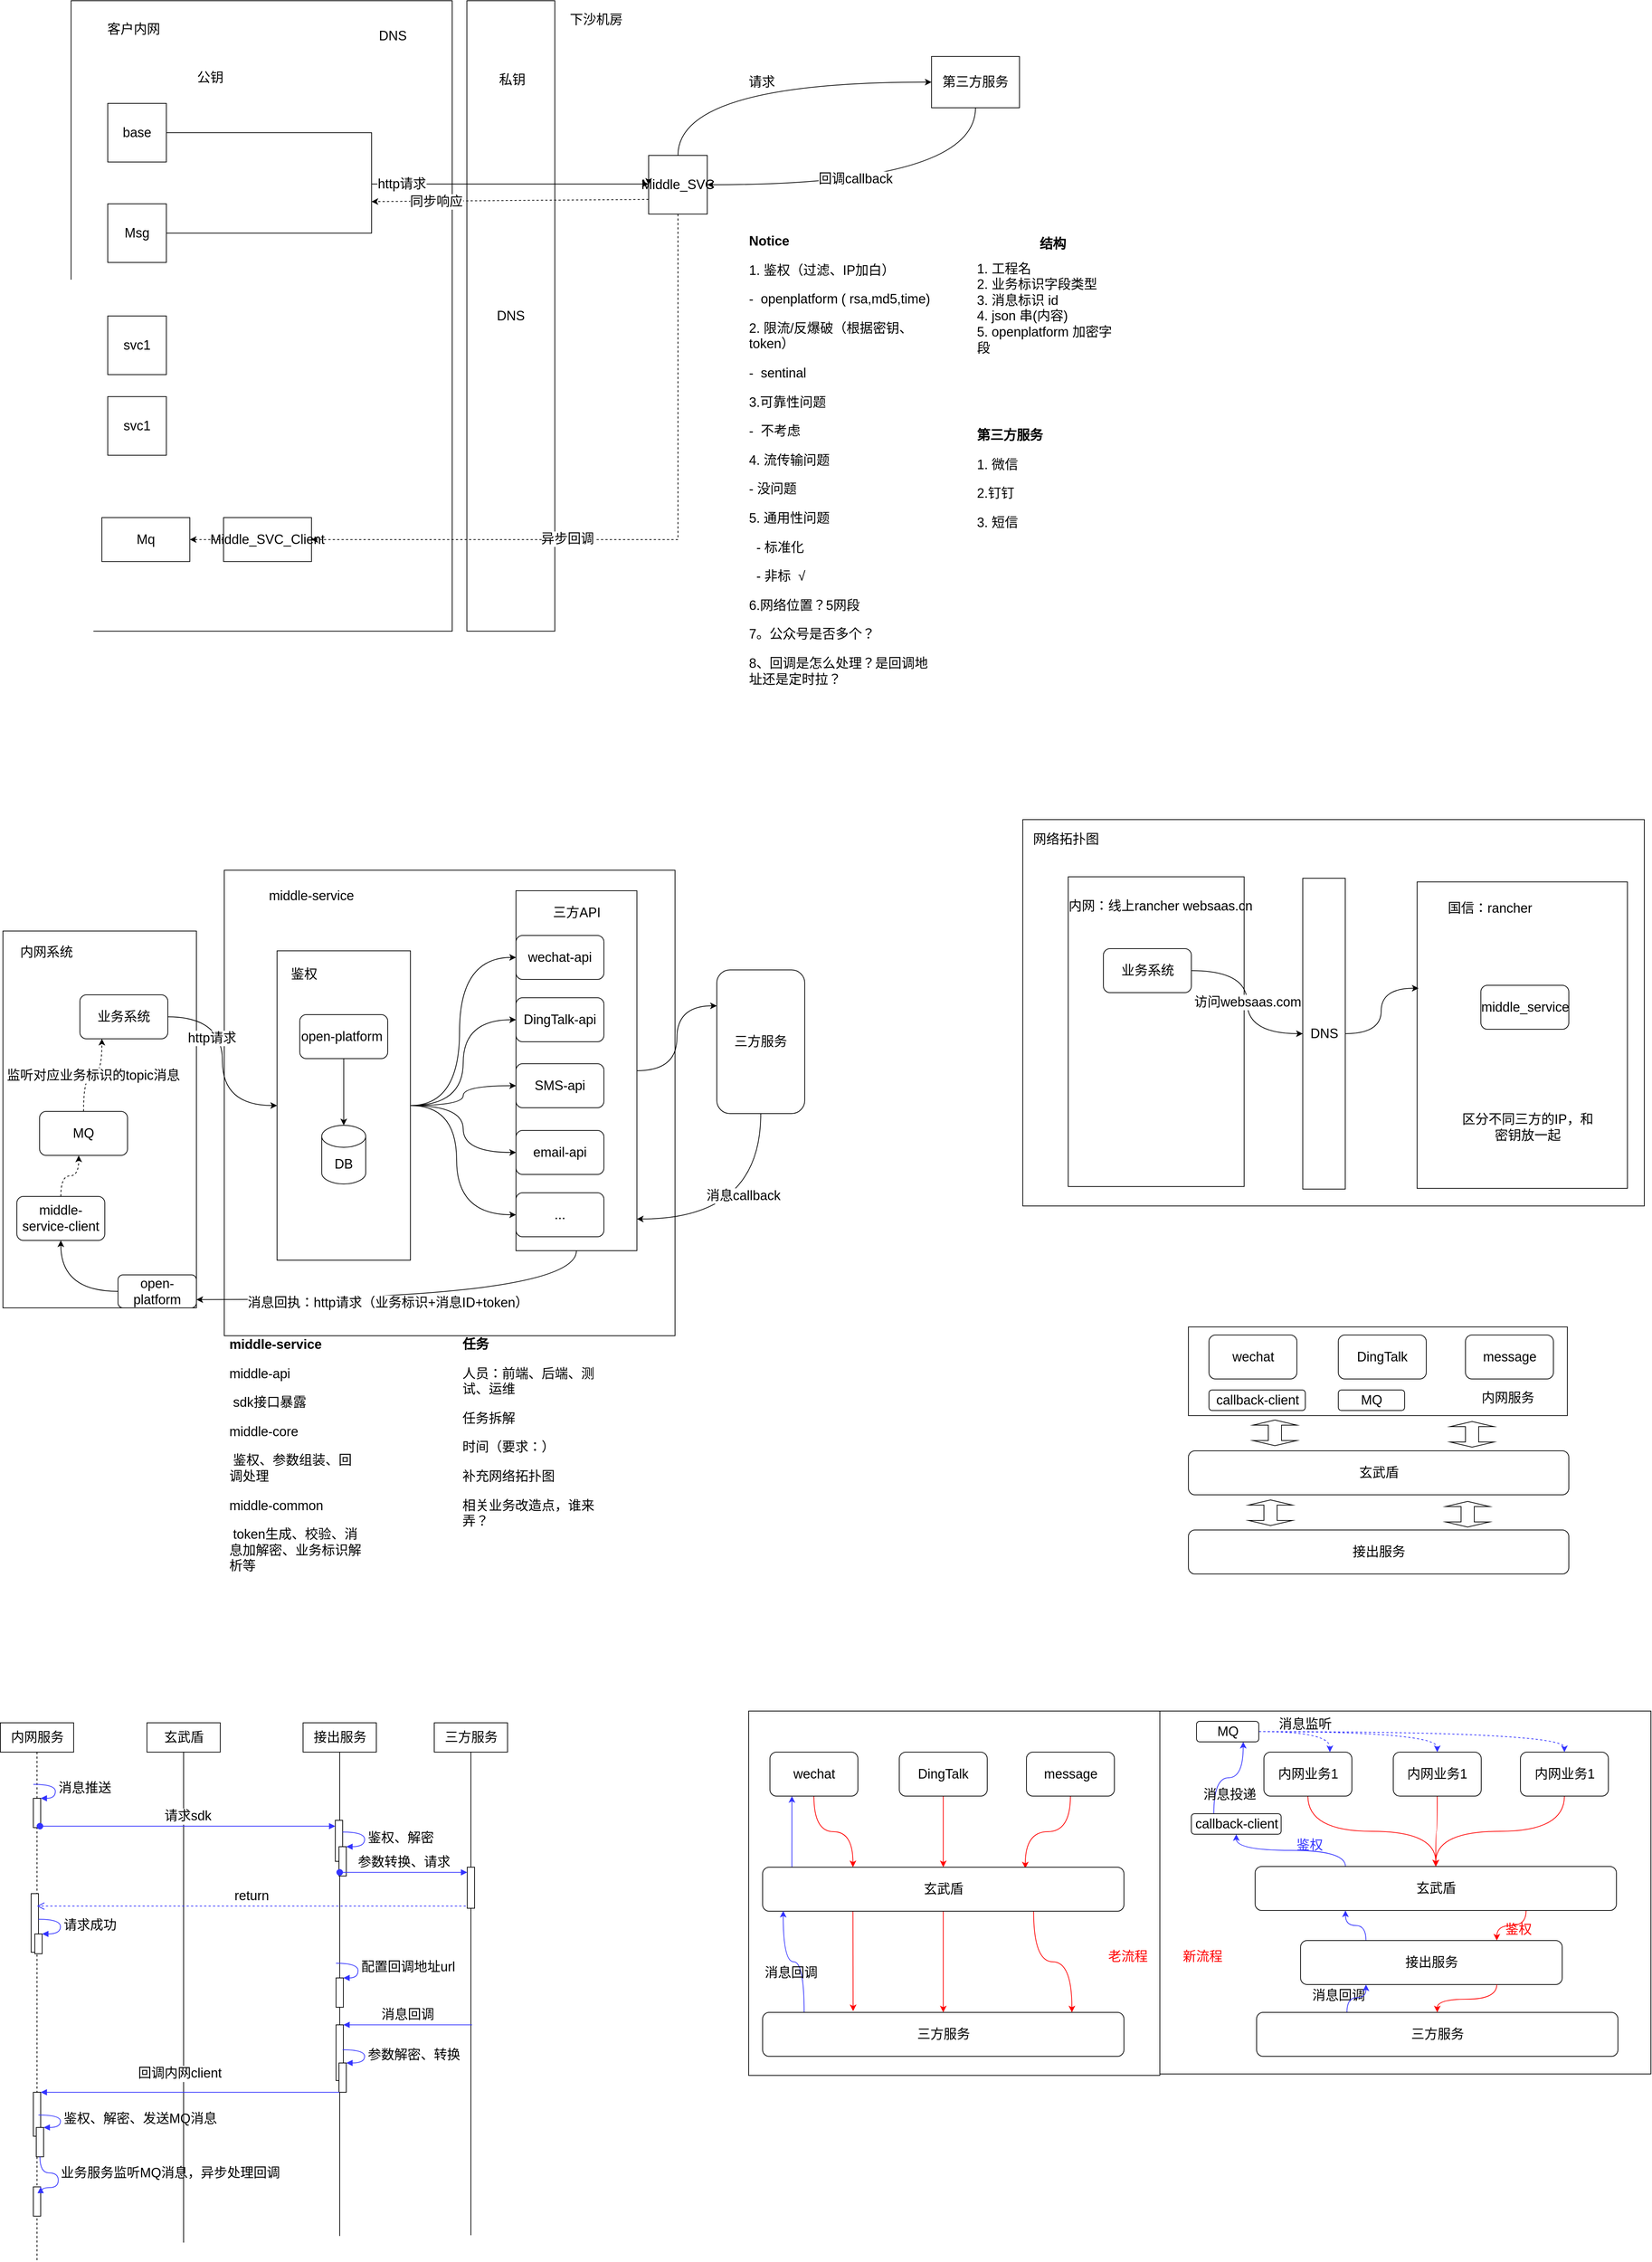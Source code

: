 <mxfile version="20.5.1" type="github">
  <diagram id="_SCIKSvTVZAReXezCKt8" name="第 1 页">
    <mxGraphModel dx="2131" dy="529" grid="0" gridSize="10" guides="1" tooltips="1" connect="1" arrows="1" fold="1" page="1" pageScale="1" pageWidth="827" pageHeight="1169" math="0" shadow="0">
      <root>
        <mxCell id="0" />
        <mxCell id="1" parent="0" />
        <mxCell id="DfEMGvhhs-EqwFU7pR-M-37" value="" style="rounded=0;whiteSpace=wrap;html=1;fontSize=18;" parent="1" vertex="1">
          <mxGeometry x="826.5" y="2443" width="670" height="495" as="geometry" />
        </mxCell>
        <mxCell id="DfEMGvhhs-EqwFU7pR-M-36" value="" style="rounded=0;whiteSpace=wrap;html=1;fontSize=18;" parent="1" vertex="1">
          <mxGeometry x="265.5" y="2443" width="561" height="497" as="geometry" />
        </mxCell>
        <mxCell id="3Cpc0HWWFPvoYlna3Dm2-43" value="" style="rounded=0;whiteSpace=wrap;html=1;fontSize=18;" parent="1" vertex="1">
          <mxGeometry x="865.5" y="1919" width="517" height="121" as="geometry" />
        </mxCell>
        <mxCell id="I1Czxmr3QRIqjWYr_f1q-85" value="" style="rounded=0;whiteSpace=wrap;html=1;" parent="1" vertex="1">
          <mxGeometry x="639.5" y="1227" width="848" height="527" as="geometry" />
        </mxCell>
        <mxCell id="I1Czxmr3QRIqjWYr_f1q-75" value="DNS" style="rounded=0;whiteSpace=wrap;html=1;fontSize=18;" parent="1" vertex="1">
          <mxGeometry x="1021.5" y="1307" width="58" height="424" as="geometry" />
        </mxCell>
        <mxCell id="I1Czxmr3QRIqjWYr_f1q-80" value="" style="rounded=0;whiteSpace=wrap;html=1;" parent="1" vertex="1">
          <mxGeometry x="1177.5" y="1312" width="287" height="418" as="geometry" />
        </mxCell>
        <mxCell id="I1Czxmr3QRIqjWYr_f1q-78" value="" style="rounded=0;whiteSpace=wrap;html=1;fontSize=18;" parent="1" vertex="1">
          <mxGeometry x="701.5" y="1305" width="240" height="422.5" as="geometry" />
        </mxCell>
        <mxCell id="I1Czxmr3QRIqjWYr_f1q-1" value="" style="rounded=0;whiteSpace=wrap;html=1;fontSize=18;" parent="1" vertex="1">
          <mxGeometry x="-450" y="1296" width="615" height="635" as="geometry" />
        </mxCell>
        <mxCell id="I1Czxmr3QRIqjWYr_f1q-2" value="" style="rounded=0;whiteSpace=wrap;html=1;fontSize=18;" parent="1" vertex="1">
          <mxGeometry x="-752" y="1379" width="264" height="514" as="geometry" />
        </mxCell>
        <mxCell id="I1Czxmr3QRIqjWYr_f1q-3" style="edgeStyle=orthogonalEdgeStyle;curved=1;rounded=0;orthogonalLoop=1;jettySize=auto;html=1;entryX=0;entryY=0.25;entryDx=0;entryDy=0;fontSize=18;" parent="1" source="I1Czxmr3QRIqjWYr_f1q-4" target="I1Czxmr3QRIqjWYr_f1q-59" edge="1">
          <mxGeometry relative="1" as="geometry" />
        </mxCell>
        <mxCell id="I1Czxmr3QRIqjWYr_f1q-88" style="edgeStyle=orthogonalEdgeStyle;curved=1;rounded=0;orthogonalLoop=1;jettySize=auto;html=1;entryX=1;entryY=0.75;entryDx=0;entryDy=0;exitX=0.5;exitY=1;exitDx=0;exitDy=0;fontSize=18;" parent="1" source="I1Czxmr3QRIqjWYr_f1q-4" target="I1Czxmr3QRIqjWYr_f1q-87" edge="1">
          <mxGeometry relative="1" as="geometry" />
        </mxCell>
        <mxCell id="I1Czxmr3QRIqjWYr_f1q-89" value="消息回执：http请求（业务标识+消息ID+token）" style="edgeLabel;html=1;align=center;verticalAlign=middle;resizable=0;points=[];fontSize=18;" parent="I1Czxmr3QRIqjWYr_f1q-88" vertex="1" connectable="0">
          <mxGeometry x="0.341" y="3" relative="1" as="geometry">
            <mxPoint x="68" y="1" as="offset" />
          </mxGeometry>
        </mxCell>
        <mxCell id="I1Czxmr3QRIqjWYr_f1q-4" value="" style="rounded=0;whiteSpace=wrap;html=1;fontSize=18;" parent="1" vertex="1">
          <mxGeometry x="-52" y="1324" width="165" height="491" as="geometry" />
        </mxCell>
        <mxCell id="I1Czxmr3QRIqjWYr_f1q-5" style="edgeStyle=orthogonalEdgeStyle;curved=1;rounded=0;orthogonalLoop=1;jettySize=auto;html=1;exitX=1;exitY=0.5;exitDx=0;exitDy=0;entryX=0;entryY=0.5;entryDx=0;entryDy=0;fontSize=18;" parent="1" source="I1Czxmr3QRIqjWYr_f1q-11" target="I1Czxmr3QRIqjWYr_f1q-43" edge="1">
          <mxGeometry relative="1" as="geometry">
            <Array as="points">
              <mxPoint x="-129" y="1617" />
              <mxPoint x="-129" y="1415" />
            </Array>
          </mxGeometry>
        </mxCell>
        <mxCell id="I1Czxmr3QRIqjWYr_f1q-6" style="edgeStyle=orthogonalEdgeStyle;curved=1;rounded=0;orthogonalLoop=1;jettySize=auto;html=1;entryX=0;entryY=0.5;entryDx=0;entryDy=0;fontSize=18;" parent="1" source="I1Czxmr3QRIqjWYr_f1q-11" target="I1Czxmr3QRIqjWYr_f1q-44" edge="1">
          <mxGeometry relative="1" as="geometry" />
        </mxCell>
        <mxCell id="I1Czxmr3QRIqjWYr_f1q-7" style="edgeStyle=orthogonalEdgeStyle;curved=1;rounded=0;orthogonalLoop=1;jettySize=auto;html=1;entryX=0;entryY=0.5;entryDx=0;entryDy=0;fontSize=18;" parent="1" source="I1Czxmr3QRIqjWYr_f1q-11" target="I1Czxmr3QRIqjWYr_f1q-45" edge="1">
          <mxGeometry relative="1" as="geometry" />
        </mxCell>
        <mxCell id="I1Czxmr3QRIqjWYr_f1q-8" style="edgeStyle=orthogonalEdgeStyle;curved=1;rounded=0;orthogonalLoop=1;jettySize=auto;html=1;entryX=0;entryY=0.5;entryDx=0;entryDy=0;fontSize=18;" parent="1" source="I1Czxmr3QRIqjWYr_f1q-11" target="I1Czxmr3QRIqjWYr_f1q-53" edge="1">
          <mxGeometry relative="1" as="geometry" />
        </mxCell>
        <mxCell id="I1Czxmr3QRIqjWYr_f1q-9" style="edgeStyle=orthogonalEdgeStyle;curved=1;rounded=0;orthogonalLoop=1;jettySize=auto;html=1;entryX=0;entryY=0.5;entryDx=0;entryDy=0;fontSize=18;" parent="1" source="I1Czxmr3QRIqjWYr_f1q-11" target="I1Czxmr3QRIqjWYr_f1q-54" edge="1">
          <mxGeometry relative="1" as="geometry">
            <Array as="points">
              <mxPoint x="-133" y="1617" />
              <mxPoint x="-133" y="1766" />
            </Array>
          </mxGeometry>
        </mxCell>
        <mxCell id="I1Czxmr3QRIqjWYr_f1q-11" value="" style="rounded=0;whiteSpace=wrap;html=1;fontSize=18;" parent="1" vertex="1">
          <mxGeometry x="-378" y="1406" width="182" height="422" as="geometry" />
        </mxCell>
        <mxCell id="I1Czxmr3QRIqjWYr_f1q-12" value="DNS" style="rounded=0;whiteSpace=wrap;html=1;fontSize=18;" parent="1" vertex="1">
          <mxGeometry x="-119" y="110" width="120" height="860" as="geometry" />
        </mxCell>
        <mxCell id="I1Czxmr3QRIqjWYr_f1q-13" value="" style="rounded=0;whiteSpace=wrap;html=1;fontSize=18;" parent="1" vertex="1">
          <mxGeometry x="-659" y="110" width="520" height="860" as="geometry" />
        </mxCell>
        <mxCell id="I1Czxmr3QRIqjWYr_f1q-14" style="edgeStyle=orthogonalEdgeStyle;rounded=0;orthogonalLoop=1;jettySize=auto;html=1;exitX=1;exitY=0.5;exitDx=0;exitDy=0;fontSize=18;" parent="1" source="I1Czxmr3QRIqjWYr_f1q-15" target="I1Czxmr3QRIqjWYr_f1q-22" edge="1">
          <mxGeometry relative="1" as="geometry">
            <Array as="points">
              <mxPoint x="-249" y="290" />
              <mxPoint x="-249" y="360" />
            </Array>
          </mxGeometry>
        </mxCell>
        <mxCell id="I1Czxmr3QRIqjWYr_f1q-15" value="base" style="whiteSpace=wrap;html=1;aspect=fixed;fontSize=18;" parent="1" vertex="1">
          <mxGeometry x="-609" y="250" width="80" height="80" as="geometry" />
        </mxCell>
        <mxCell id="I1Czxmr3QRIqjWYr_f1q-16" style="edgeStyle=orthogonalEdgeStyle;rounded=0;orthogonalLoop=1;jettySize=auto;html=1;entryX=1;entryY=0.5;entryDx=0;entryDy=0;dashed=1;exitX=0.5;exitY=1;exitDx=0;exitDy=0;fontSize=18;" parent="1" source="I1Czxmr3QRIqjWYr_f1q-22" target="I1Czxmr3QRIqjWYr_f1q-41" edge="1">
          <mxGeometry relative="1" as="geometry">
            <Array as="points">
              <mxPoint x="169" y="845" />
            </Array>
          </mxGeometry>
        </mxCell>
        <mxCell id="I1Czxmr3QRIqjWYr_f1q-17" value="异步回调" style="edgeLabel;html=1;align=center;verticalAlign=middle;resizable=0;points=[];fontSize=18;" parent="I1Czxmr3QRIqjWYr_f1q-16" vertex="1" connectable="0">
          <mxGeometry x="0.262" y="-1" relative="1" as="geometry">
            <mxPoint as="offset" />
          </mxGeometry>
        </mxCell>
        <mxCell id="I1Czxmr3QRIqjWYr_f1q-18" style="edgeStyle=orthogonalEdgeStyle;rounded=0;orthogonalLoop=1;jettySize=auto;html=1;entryX=0;entryY=0.5;entryDx=0;entryDy=0;curved=1;exitX=0.5;exitY=0;exitDx=0;exitDy=0;fontSize=18;" parent="1" source="I1Czxmr3QRIqjWYr_f1q-22" target="I1Czxmr3QRIqjWYr_f1q-39" edge="1">
          <mxGeometry relative="1" as="geometry">
            <mxPoint x="308" y="444" as="sourcePoint" />
          </mxGeometry>
        </mxCell>
        <mxCell id="I1Czxmr3QRIqjWYr_f1q-19" value="请求" style="edgeLabel;html=1;align=center;verticalAlign=middle;resizable=0;points=[];fontSize=18;" parent="I1Czxmr3QRIqjWYr_f1q-18" vertex="1" connectable="0">
          <mxGeometry x="-0.041" relative="1" as="geometry">
            <mxPoint as="offset" />
          </mxGeometry>
        </mxCell>
        <mxCell id="I1Czxmr3QRIqjWYr_f1q-20" style="rounded=0;orthogonalLoop=1;jettySize=auto;html=1;exitX=0;exitY=0.75;exitDx=0;exitDy=0;dashed=1;fontSize=18;" parent="1" source="I1Czxmr3QRIqjWYr_f1q-22" edge="1">
          <mxGeometry relative="1" as="geometry">
            <mxPoint x="-249" y="384" as="targetPoint" />
          </mxGeometry>
        </mxCell>
        <mxCell id="I1Czxmr3QRIqjWYr_f1q-21" value="同步响应" style="edgeLabel;html=1;align=center;verticalAlign=middle;resizable=0;points=[];fontSize=18;" parent="I1Czxmr3QRIqjWYr_f1q-20" vertex="1" connectable="0">
          <mxGeometry x="0.1" y="3" relative="1" as="geometry">
            <mxPoint x="-82" y="-2" as="offset" />
          </mxGeometry>
        </mxCell>
        <mxCell id="I1Czxmr3QRIqjWYr_f1q-22" value="Middle_SVC" style="whiteSpace=wrap;html=1;aspect=fixed;fontSize=18;" parent="1" vertex="1">
          <mxGeometry x="129" y="321" width="80" height="80" as="geometry" />
        </mxCell>
        <mxCell id="I1Czxmr3QRIqjWYr_f1q-25" style="edgeStyle=orthogonalEdgeStyle;rounded=0;orthogonalLoop=1;jettySize=auto;html=1;exitX=1;exitY=0.5;exitDx=0;exitDy=0;entryX=0;entryY=0.5;entryDx=0;entryDy=0;fontSize=18;" parent="1" source="I1Czxmr3QRIqjWYr_f1q-26" target="I1Czxmr3QRIqjWYr_f1q-22" edge="1">
          <mxGeometry relative="1" as="geometry">
            <Array as="points">
              <mxPoint x="-249" y="427" />
              <mxPoint x="-249" y="360" />
            </Array>
          </mxGeometry>
        </mxCell>
        <mxCell id="I1Czxmr3QRIqjWYr_f1q-68" value="http请求" style="edgeLabel;html=1;align=center;verticalAlign=middle;resizable=0;points=[];fontSize=18;" parent="I1Czxmr3QRIqjWYr_f1q-25" vertex="1" connectable="0">
          <mxGeometry x="0.068" relative="1" as="geometry">
            <mxPoint as="offset" />
          </mxGeometry>
        </mxCell>
        <mxCell id="I1Czxmr3QRIqjWYr_f1q-26" value="Msg" style="whiteSpace=wrap;html=1;aspect=fixed;fontSize=18;" parent="1" vertex="1">
          <mxGeometry x="-609" y="387" width="80" height="80" as="geometry" />
        </mxCell>
        <mxCell id="I1Czxmr3QRIqjWYr_f1q-27" value="svc1" style="whiteSpace=wrap;html=1;aspect=fixed;fontSize=18;" parent="1" vertex="1">
          <mxGeometry x="-609" y="540" width="80" height="80" as="geometry" />
        </mxCell>
        <mxCell id="I1Czxmr3QRIqjWYr_f1q-30" value="svc1" style="whiteSpace=wrap;html=1;aspect=fixed;fontSize=18;" parent="1" vertex="1">
          <mxGeometry x="-609" y="650" width="80" height="80" as="geometry" />
        </mxCell>
        <mxCell id="I1Czxmr3QRIqjWYr_f1q-31" value="DNS" style="text;strokeColor=none;fillColor=none;spacingLeft=4;spacingRight=4;overflow=hidden;rotatable=0;points=[[0,0.5],[1,0.5]];portConstraint=eastwest;fontSize=18;" parent="1" vertex="1">
          <mxGeometry x="-245" y="140" width="70" height="30" as="geometry" />
        </mxCell>
        <mxCell id="I1Czxmr3QRIqjWYr_f1q-32" value="私钥" style="text;html=1;strokeColor=none;fillColor=none;align=center;verticalAlign=middle;whiteSpace=wrap;rounded=0;fontSize=18;" parent="1" vertex="1">
          <mxGeometry x="-87" y="203" width="60" height="30" as="geometry" />
        </mxCell>
        <mxCell id="I1Czxmr3QRIqjWYr_f1q-33" value="公钥" style="text;html=1;strokeColor=none;fillColor=none;align=center;verticalAlign=middle;whiteSpace=wrap;rounded=0;fontSize=18;" parent="1" vertex="1">
          <mxGeometry x="-499" y="200" width="60" height="30" as="geometry" />
        </mxCell>
        <mxCell id="I1Czxmr3QRIqjWYr_f1q-34" value="&lt;h1 style=&quot;font-size: 18px;&quot;&gt;第三方服务&lt;/h1&gt;&lt;p style=&quot;font-size: 18px;&quot;&gt;1. 微信&lt;/p&gt;&lt;p style=&quot;font-size: 18px;&quot;&gt;2.钉钉&lt;/p&gt;&lt;p style=&quot;font-size: 18px;&quot;&gt;3. 短信&lt;/p&gt;&lt;p style=&quot;font-size: 18px;&quot;&gt;&lt;br style=&quot;font-size: 18px;&quot;&gt;&lt;/p&gt;" style="text;html=1;strokeColor=none;fillColor=none;spacing=5;spacingTop=-20;whiteSpace=wrap;overflow=hidden;rounded=0;fontSize=18;" parent="1" vertex="1">
          <mxGeometry x="572" y="691" width="190" height="181" as="geometry" />
        </mxCell>
        <mxCell id="I1Czxmr3QRIqjWYr_f1q-35" value="&lt;h1 style=&quot;font-size: 18px;&quot;&gt;Notice&lt;/h1&gt;&lt;p style=&quot;font-size: 18px;&quot;&gt;1. 鉴权（过滤、IP加白）&lt;/p&gt;&lt;p style=&quot;font-size: 18px;&quot;&gt;-&amp;nbsp; openplatform ( rsa,md5,time)&lt;/p&gt;&lt;p style=&quot;font-size: 18px;&quot;&gt;2. 限流/反爆破（根据密钥、token）&lt;/p&gt;&lt;p style=&quot;font-size: 18px;&quot;&gt;-&amp;nbsp; sentinal&lt;/p&gt;&lt;p style=&quot;font-size: 18px;&quot;&gt;3.可靠性问题&lt;/p&gt;&lt;p style=&quot;font-size: 18px;&quot;&gt;-&amp;nbsp; 不考虑&lt;/p&gt;&lt;p style=&quot;font-size: 18px;&quot;&gt;4. 流传输问题&lt;/p&gt;&lt;p style=&quot;font-size: 18px;&quot;&gt;- 没问题&lt;/p&gt;&lt;p style=&quot;font-size: 18px;&quot;&gt;5. 通用性问题&lt;/p&gt;&lt;p style=&quot;font-size: 18px;&quot;&gt;&amp;nbsp; - 标准化&lt;/p&gt;&lt;p style=&quot;font-size: 18px;&quot;&gt;&amp;nbsp; - 非标&amp;nbsp; √&lt;/p&gt;&lt;p style=&quot;font-size: 18px;&quot;&gt;6.网络位置？5网段&lt;/p&gt;&lt;p style=&quot;font-size: 18px;&quot;&gt;7。公众号是否多个？&lt;/p&gt;&lt;p style=&quot;font-size: 18px;&quot;&gt;8、回调是怎么处理？是回调地址还是定时拉？&lt;/p&gt;&lt;p style=&quot;font-size: 18px;&quot;&gt;&lt;br style=&quot;font-size: 18px;&quot;&gt;&lt;/p&gt;&lt;p style=&quot;font-size: 18px;&quot;&gt;&lt;br style=&quot;font-size: 18px;&quot;&gt;&lt;/p&gt;" style="text;html=1;strokeColor=none;fillColor=none;spacing=5;spacingTop=-20;whiteSpace=wrap;overflow=hidden;rounded=0;fontSize=18;" parent="1" vertex="1">
          <mxGeometry x="261" y="426" width="257" height="657" as="geometry" />
        </mxCell>
        <mxCell id="I1Czxmr3QRIqjWYr_f1q-36" value="Mq" style="rounded=0;whiteSpace=wrap;html=1;fontSize=18;" parent="1" vertex="1">
          <mxGeometry x="-617" y="815" width="120" height="60" as="geometry" />
        </mxCell>
        <mxCell id="I1Czxmr3QRIqjWYr_f1q-69" style="edgeStyle=orthogonalEdgeStyle;rounded=0;orthogonalLoop=1;jettySize=auto;html=1;entryX=1;entryY=0.5;entryDx=0;entryDy=0;curved=1;exitX=0.5;exitY=1;exitDx=0;exitDy=0;fontSize=18;" parent="1" source="I1Czxmr3QRIqjWYr_f1q-39" target="I1Czxmr3QRIqjWYr_f1q-22" edge="1">
          <mxGeometry relative="1" as="geometry" />
        </mxCell>
        <mxCell id="I1Czxmr3QRIqjWYr_f1q-70" value="回调callback" style="edgeLabel;html=1;align=center;verticalAlign=middle;resizable=0;points=[];fontSize=18;" parent="I1Czxmr3QRIqjWYr_f1q-69" vertex="1" connectable="0">
          <mxGeometry x="0.145" y="-8" relative="1" as="geometry">
            <mxPoint as="offset" />
          </mxGeometry>
        </mxCell>
        <mxCell id="I1Czxmr3QRIqjWYr_f1q-39" value="第三方服务" style="rounded=0;whiteSpace=wrap;html=1;fontSize=18;" parent="1" vertex="1">
          <mxGeometry x="515" y="186" width="120" height="70" as="geometry" />
        </mxCell>
        <mxCell id="I1Czxmr3QRIqjWYr_f1q-40" style="edgeStyle=orthogonalEdgeStyle;curved=1;rounded=0;orthogonalLoop=1;jettySize=auto;html=1;exitX=0;exitY=0.5;exitDx=0;exitDy=0;entryX=1;entryY=0.5;entryDx=0;entryDy=0;dashed=1;fontSize=18;" parent="1" source="I1Czxmr3QRIqjWYr_f1q-41" target="I1Czxmr3QRIqjWYr_f1q-36" edge="1">
          <mxGeometry relative="1" as="geometry" />
        </mxCell>
        <mxCell id="I1Czxmr3QRIqjWYr_f1q-41" value="Middle_SVC_Client" style="rounded=0;whiteSpace=wrap;html=1;fontSize=18;" parent="1" vertex="1">
          <mxGeometry x="-451" y="815" width="120" height="60" as="geometry" />
        </mxCell>
        <mxCell id="I1Czxmr3QRIqjWYr_f1q-42" value="&lt;h1 style=&quot;text-align: center; font-size: 18px;&quot;&gt;结构&lt;/h1&gt;&lt;h1 style=&quot;font-size: 18px;&quot;&gt;&lt;div style=&quot;font-size: 18px; font-weight: 400;&quot;&gt;1. 工程名&lt;/div&gt;&lt;div style=&quot;font-size: 18px; font-weight: 400;&quot;&gt;&lt;span data-darkreader-inline-bgcolor=&quot;&quot; style=&quot;background-color: initial; --darkreader-inline-bgcolor: initial; font-size: 18px;&quot;&gt;2. 业务标识字段类型&lt;/span&gt;&lt;/div&gt;&lt;div style=&quot;font-size: 18px; font-weight: 400;&quot;&gt;&lt;span data-darkreader-inline-bgcolor=&quot;&quot; style=&quot;background-color: initial; --darkreader-inline-bgcolor: initial; font-size: 18px;&quot;&gt;3. 消息标识 id&amp;nbsp; &amp;nbsp; &amp;nbsp;&amp;nbsp;&lt;/span&gt;&lt;/div&gt;&lt;div style=&quot;font-size: 18px; font-weight: 400;&quot;&gt;&lt;span data-darkreader-inline-bgcolor=&quot;&quot; style=&quot;background-color: initial; --darkreader-inline-bgcolor: initial; font-size: 18px;&quot;&gt;4. json 串(内容)&lt;/span&gt;&lt;/div&gt;&lt;div style=&quot;font-size: 18px; font-weight: 400;&quot;&gt;&lt;span data-darkreader-inline-bgcolor=&quot;&quot; style=&quot;background-color: initial; --darkreader-inline-bgcolor: initial; font-size: 18px;&quot;&gt;5. openplatform 加密字段&amp;nbsp;&lt;/span&gt;&lt;/div&gt;&lt;/h1&gt;" style="text;html=1;strokeColor=none;fillColor=none;spacing=5;spacingTop=-20;whiteSpace=wrap;overflow=hidden;rounded=0;fontSize=18;" parent="1" vertex="1">
          <mxGeometry x="572" y="430" width="215" height="209" as="geometry" />
        </mxCell>
        <mxCell id="I1Czxmr3QRIqjWYr_f1q-43" value="wechat-api" style="rounded=1;whiteSpace=wrap;html=1;fontSize=18;" parent="1" vertex="1">
          <mxGeometry x="-52" y="1385" width="120" height="60" as="geometry" />
        </mxCell>
        <mxCell id="I1Czxmr3QRIqjWYr_f1q-44" value="DingTalk-api" style="rounded=1;whiteSpace=wrap;html=1;fontSize=18;" parent="1" vertex="1">
          <mxGeometry x="-52" y="1470" width="120" height="60" as="geometry" />
        </mxCell>
        <mxCell id="I1Czxmr3QRIqjWYr_f1q-45" value="SMS-api" style="rounded=1;whiteSpace=wrap;html=1;fontSize=18;" parent="1" vertex="1">
          <mxGeometry x="-52" y="1560" width="120" height="60" as="geometry" />
        </mxCell>
        <mxCell id="I1Czxmr3QRIqjWYr_f1q-46" value="&lt;span style=&quot;text-align: left; font-size: 18px;&quot;&gt;open-platform&amp;nbsp;&lt;/span&gt;" style="rounded=1;whiteSpace=wrap;html=1;fontSize=18;" parent="1" vertex="1">
          <mxGeometry x="-347" y="1493" width="120" height="60" as="geometry" />
        </mxCell>
        <mxCell id="I1Czxmr3QRIqjWYr_f1q-47" value="DB" style="shape=cylinder3;whiteSpace=wrap;html=1;boundedLbl=1;backgroundOutline=1;size=15;fontSize=18;" parent="1" vertex="1">
          <mxGeometry x="-317" y="1644" width="60" height="80" as="geometry" />
        </mxCell>
        <mxCell id="I1Czxmr3QRIqjWYr_f1q-48" style="edgeStyle=orthogonalEdgeStyle;curved=1;rounded=0;orthogonalLoop=1;jettySize=auto;html=1;entryX=0.5;entryY=0;entryDx=0;entryDy=0;entryPerimeter=0;exitX=0.5;exitY=1;exitDx=0;exitDy=0;fontSize=18;" parent="1" source="I1Czxmr3QRIqjWYr_f1q-46" target="I1Czxmr3QRIqjWYr_f1q-47" edge="1">
          <mxGeometry relative="1" as="geometry">
            <mxPoint x="-301" y="1605" as="sourcePoint" />
          </mxGeometry>
        </mxCell>
        <mxCell id="I1Czxmr3QRIqjWYr_f1q-49" value="鉴权" style="text;html=1;strokeColor=none;fillColor=none;align=center;verticalAlign=middle;whiteSpace=wrap;rounded=0;fontSize=18;" parent="1" vertex="1">
          <mxGeometry x="-371" y="1423" width="60" height="30" as="geometry" />
        </mxCell>
        <mxCell id="I1Czxmr3QRIqjWYr_f1q-50" style="edgeStyle=orthogonalEdgeStyle;curved=1;rounded=0;orthogonalLoop=1;jettySize=auto;html=1;fontSize=18;" parent="1" source="I1Czxmr3QRIqjWYr_f1q-52" target="I1Czxmr3QRIqjWYr_f1q-11" edge="1">
          <mxGeometry relative="1" as="geometry" />
        </mxCell>
        <mxCell id="I1Czxmr3QRIqjWYr_f1q-51" value="http请求" style="edgeLabel;html=1;align=center;verticalAlign=middle;resizable=0;points=[];fontSize=18;" parent="I1Czxmr3QRIqjWYr_f1q-50" vertex="1" connectable="0">
          <mxGeometry x="-0.236" y="-15" relative="1" as="geometry">
            <mxPoint as="offset" />
          </mxGeometry>
        </mxCell>
        <mxCell id="I1Czxmr3QRIqjWYr_f1q-52" value="业务系统" style="rounded=1;whiteSpace=wrap;html=1;fontSize=18;" parent="1" vertex="1">
          <mxGeometry x="-647" y="1466" width="120" height="60" as="geometry" />
        </mxCell>
        <mxCell id="I1Czxmr3QRIqjWYr_f1q-53" value="email-api" style="rounded=1;whiteSpace=wrap;html=1;fontSize=18;" parent="1" vertex="1">
          <mxGeometry x="-52" y="1651" width="120" height="60" as="geometry" />
        </mxCell>
        <mxCell id="I1Czxmr3QRIqjWYr_f1q-54" value="..." style="rounded=1;whiteSpace=wrap;html=1;fontSize=18;" parent="1" vertex="1">
          <mxGeometry x="-52" y="1736" width="120" height="60" as="geometry" />
        </mxCell>
        <mxCell id="I1Czxmr3QRIqjWYr_f1q-55" value="三方API" style="text;html=1;strokeColor=none;fillColor=none;align=center;verticalAlign=middle;whiteSpace=wrap;rounded=0;fontSize=18;" parent="1" vertex="1">
          <mxGeometry x="-27" y="1339" width="116" height="30" as="geometry" />
        </mxCell>
        <mxCell id="I1Czxmr3QRIqjWYr_f1q-58" value="消息callback" style="edgeStyle=orthogonalEdgeStyle;curved=1;rounded=0;orthogonalLoop=1;jettySize=auto;html=1;exitX=0.5;exitY=1;exitDx=0;exitDy=0;entryX=1;entryY=0.912;entryDx=0;entryDy=0;entryPerimeter=0;fontSize=18;" parent="1" source="I1Czxmr3QRIqjWYr_f1q-59" target="I1Czxmr3QRIqjWYr_f1q-4" edge="1">
          <mxGeometry x="-0.287" y="-24" relative="1" as="geometry">
            <mxPoint x="112" y="1764" as="targetPoint" />
            <mxPoint as="offset" />
          </mxGeometry>
        </mxCell>
        <mxCell id="I1Czxmr3QRIqjWYr_f1q-59" value="三方服务" style="rounded=1;whiteSpace=wrap;html=1;fontSize=18;" parent="1" vertex="1">
          <mxGeometry x="222" y="1432" width="120" height="196" as="geometry" />
        </mxCell>
        <mxCell id="I1Czxmr3QRIqjWYr_f1q-60" value="监听对应业务标识的topic消息" style="edgeStyle=orthogonalEdgeStyle;curved=1;rounded=0;orthogonalLoop=1;jettySize=auto;html=1;entryX=0.25;entryY=1;entryDx=0;entryDy=0;dashed=1;fontSize=18;" parent="1" source="I1Czxmr3QRIqjWYr_f1q-61" target="I1Czxmr3QRIqjWYr_f1q-52" edge="1">
          <mxGeometry relative="1" as="geometry" />
        </mxCell>
        <mxCell id="I1Czxmr3QRIqjWYr_f1q-61" value="MQ" style="rounded=1;whiteSpace=wrap;html=1;fontSize=18;" parent="1" vertex="1">
          <mxGeometry x="-702" y="1625" width="120" height="60" as="geometry" />
        </mxCell>
        <mxCell id="I1Czxmr3QRIqjWYr_f1q-62" style="edgeStyle=orthogonalEdgeStyle;curved=1;rounded=0;orthogonalLoop=1;jettySize=auto;html=1;entryX=0.445;entryY=1.004;entryDx=0;entryDy=0;entryPerimeter=0;dashed=1;fontSize=18;" parent="1" source="I1Czxmr3QRIqjWYr_f1q-63" target="I1Czxmr3QRIqjWYr_f1q-61" edge="1">
          <mxGeometry relative="1" as="geometry" />
        </mxCell>
        <mxCell id="I1Czxmr3QRIqjWYr_f1q-63" value="middle-service-client" style="rounded=1;whiteSpace=wrap;html=1;fontSize=18;" parent="1" vertex="1">
          <mxGeometry x="-733" y="1741" width="120" height="60" as="geometry" />
        </mxCell>
        <mxCell id="I1Czxmr3QRIqjWYr_f1q-64" value="内网系统" style="text;html=1;strokeColor=none;fillColor=none;align=center;verticalAlign=middle;whiteSpace=wrap;rounded=0;fontSize=18;" parent="1" vertex="1">
          <mxGeometry x="-738" y="1393" width="91" height="30" as="geometry" />
        </mxCell>
        <mxCell id="I1Czxmr3QRIqjWYr_f1q-65" value="middle-service" style="text;html=1;strokeColor=none;fillColor=none;align=center;verticalAlign=middle;whiteSpace=wrap;rounded=0;fontSize=18;" parent="1" vertex="1">
          <mxGeometry x="-407" y="1316" width="152" height="30" as="geometry" />
        </mxCell>
        <mxCell id="I1Czxmr3QRIqjWYr_f1q-66" value="客户内网" style="text;html=1;strokeColor=none;fillColor=none;align=center;verticalAlign=middle;whiteSpace=wrap;rounded=0;fontSize=18;" parent="1" vertex="1">
          <mxGeometry x="-630" y="134" width="113" height="30" as="geometry" />
        </mxCell>
        <mxCell id="I1Czxmr3QRIqjWYr_f1q-67" value="下沙机房" style="text;html=1;strokeColor=none;fillColor=none;align=center;verticalAlign=middle;whiteSpace=wrap;rounded=0;fontSize=18;" parent="1" vertex="1">
          <mxGeometry x="1" y="121" width="113" height="30" as="geometry" />
        </mxCell>
        <mxCell id="I1Czxmr3QRIqjWYr_f1q-72" value="&lt;h1 style=&quot;font-size: 18px;&quot;&gt;middle-service&lt;/h1&gt;&lt;p style=&quot;font-size: 18px;&quot;&gt;middle-api&lt;/p&gt;&lt;p style=&quot;font-size: 18px;&quot;&gt;&lt;span style=&quot;white-space: pre; font-size: 18px;&quot;&gt; &lt;/span&gt;sdk接口暴露&lt;br style=&quot;font-size: 18px;&quot;&gt;&lt;/p&gt;&lt;p style=&quot;font-size: 18px;&quot;&gt;middle-core&lt;/p&gt;&lt;p style=&quot;font-size: 18px;&quot;&gt;&lt;span style=&quot;white-space: pre; font-size: 18px;&quot;&gt; &lt;/span&gt;鉴权、参数组装、回调处理&lt;br style=&quot;font-size: 18px;&quot;&gt;&lt;/p&gt;&lt;p style=&quot;font-size: 18px;&quot;&gt;middle-common&lt;/p&gt;&lt;p style=&quot;font-size: 18px;&quot;&gt;&lt;span style=&quot;white-space: pre; font-size: 18px;&quot;&gt; &lt;/span&gt;token生成、校验、消息加解密、业务标识解析等&lt;br style=&quot;font-size: 18px;&quot;&gt;&lt;/p&gt;" style="text;html=1;strokeColor=none;fillColor=none;spacing=5;spacingTop=-20;whiteSpace=wrap;overflow=hidden;rounded=0;fontSize=18;" parent="1" vertex="1">
          <mxGeometry x="-448" y="1931" width="189" height="337" as="geometry" />
        </mxCell>
        <mxCell id="I1Czxmr3QRIqjWYr_f1q-73" value="&lt;h1 style=&quot;font-size: 18px;&quot;&gt;任务&lt;/h1&gt;&lt;p style=&quot;font-size: 18px;&quot;&gt;人员：前端、后端、测试、运维&lt;/p&gt;&lt;p style=&quot;font-size: 18px;&quot;&gt;任务拆解&lt;/p&gt;&lt;p style=&quot;font-size: 18px;&quot;&gt;时间（要求：）&lt;/p&gt;&lt;p style=&quot;font-size: 18px;&quot;&gt;补充网络拓扑图&lt;/p&gt;&lt;p style=&quot;font-size: 18px;&quot;&gt;相关业务改造点，谁来弄？&lt;/p&gt;" style="text;html=1;strokeColor=none;fillColor=none;spacing=5;spacingTop=-20;whiteSpace=wrap;overflow=hidden;rounded=0;fontSize=18;" parent="1" vertex="1">
          <mxGeometry x="-130" y="1931" width="190" height="293" as="geometry" />
        </mxCell>
        <mxCell id="I1Czxmr3QRIqjWYr_f1q-77" value="访问websaas.com" style="edgeStyle=orthogonalEdgeStyle;rounded=0;orthogonalLoop=1;jettySize=auto;html=1;curved=1;fontSize=18;" parent="1" source="I1Czxmr3QRIqjWYr_f1q-74" target="I1Czxmr3QRIqjWYr_f1q-75" edge="1">
          <mxGeometry relative="1" as="geometry" />
        </mxCell>
        <mxCell id="I1Czxmr3QRIqjWYr_f1q-74" value="业务系统" style="rounded=1;whiteSpace=wrap;html=1;fontSize=18;" parent="1" vertex="1">
          <mxGeometry x="749.5" y="1403" width="120" height="60" as="geometry" />
        </mxCell>
        <mxCell id="I1Czxmr3QRIqjWYr_f1q-82" style="edgeStyle=orthogonalEdgeStyle;curved=1;rounded=0;orthogonalLoop=1;jettySize=auto;html=1;entryX=0.007;entryY=0.347;entryDx=0;entryDy=0;entryPerimeter=0;fontSize=18;" parent="1" source="I1Czxmr3QRIqjWYr_f1q-75" target="I1Czxmr3QRIqjWYr_f1q-80" edge="1">
          <mxGeometry relative="1" as="geometry" />
        </mxCell>
        <mxCell id="I1Czxmr3QRIqjWYr_f1q-76" value="middle_service" style="rounded=1;whiteSpace=wrap;html=1;fontSize=18;" parent="1" vertex="1">
          <mxGeometry x="1264.5" y="1453" width="120" height="60" as="geometry" />
        </mxCell>
        <mxCell id="I1Czxmr3QRIqjWYr_f1q-79" value="内网：线上rancher websaas.cn" style="text;html=1;strokeColor=none;fillColor=none;align=center;verticalAlign=middle;whiteSpace=wrap;rounded=0;fontSize=18;" parent="1" vertex="1">
          <mxGeometry x="685.5" y="1330" width="283" height="30" as="geometry" />
        </mxCell>
        <mxCell id="I1Czxmr3QRIqjWYr_f1q-81" value="国信：rancher" style="text;html=1;strokeColor=none;fillColor=none;align=center;verticalAlign=middle;whiteSpace=wrap;rounded=0;fontSize=18;" parent="1" vertex="1">
          <mxGeometry x="1209.5" y="1333" width="134" height="30" as="geometry" />
        </mxCell>
        <mxCell id="I1Czxmr3QRIqjWYr_f1q-84" value="区分不同三方的IP，和密钥放一起" style="text;html=1;strokeColor=none;fillColor=none;align=center;verticalAlign=middle;whiteSpace=wrap;rounded=0;fontSize=18;" parent="1" vertex="1">
          <mxGeometry x="1231.5" y="1632" width="193" height="30" as="geometry" />
        </mxCell>
        <mxCell id="I1Czxmr3QRIqjWYr_f1q-86" value="网络拓扑图" style="text;html=1;strokeColor=none;fillColor=none;align=center;verticalAlign=middle;whiteSpace=wrap;rounded=0;fontSize=18;" parent="1" vertex="1">
          <mxGeometry x="641.5" y="1239" width="113" height="30" as="geometry" />
        </mxCell>
        <mxCell id="I1Czxmr3QRIqjWYr_f1q-90" style="edgeStyle=orthogonalEdgeStyle;curved=1;rounded=0;orthogonalLoop=1;jettySize=auto;html=1;entryX=0.5;entryY=1;entryDx=0;entryDy=0;fontSize=18;" parent="1" source="I1Czxmr3QRIqjWYr_f1q-87" target="I1Czxmr3QRIqjWYr_f1q-63" edge="1">
          <mxGeometry relative="1" as="geometry" />
        </mxCell>
        <mxCell id="I1Czxmr3QRIqjWYr_f1q-87" value="open-platform" style="rounded=1;whiteSpace=wrap;html=1;fontSize=18;" parent="1" vertex="1">
          <mxGeometry x="-595" y="1848" width="107" height="45" as="geometry" />
        </mxCell>
        <mxCell id="3Cpc0HWWFPvoYlna3Dm2-1" value="wechat" style="rounded=1;whiteSpace=wrap;html=1;fontSize=18;" parent="1" vertex="1">
          <mxGeometry x="893.5" y="1930" width="120" height="60" as="geometry" />
        </mxCell>
        <mxCell id="3Cpc0HWWFPvoYlna3Dm2-2" value="DingTalk" style="rounded=1;whiteSpace=wrap;html=1;fontSize=18;" parent="1" vertex="1">
          <mxGeometry x="1070" y="1930" width="120" height="60" as="geometry" />
        </mxCell>
        <mxCell id="3Cpc0HWWFPvoYlna3Dm2-3" value="message" style="rounded=1;whiteSpace=wrap;html=1;fontSize=18;" parent="1" vertex="1">
          <mxGeometry x="1243.5" y="1930" width="120" height="60" as="geometry" />
        </mxCell>
        <mxCell id="3Cpc0HWWFPvoYlna3Dm2-4" value="玄武盾" style="rounded=1;whiteSpace=wrap;html=1;fontSize=18;" parent="1" vertex="1">
          <mxGeometry x="865.5" y="2088" width="519" height="60" as="geometry" />
        </mxCell>
        <mxCell id="3Cpc0HWWFPvoYlna3Dm2-6" value="接出服务" style="rounded=1;whiteSpace=wrap;html=1;fontSize=18;" parent="1" vertex="1">
          <mxGeometry x="865.5" y="2196" width="519" height="60" as="geometry" />
        </mxCell>
        <mxCell id="3Cpc0HWWFPvoYlna3Dm2-14" value="callback-client" style="rounded=1;whiteSpace=wrap;html=1;fontSize=18;" parent="1" vertex="1">
          <mxGeometry x="893.5" y="2005" width="131.5" height="28" as="geometry" />
        </mxCell>
        <mxCell id="3Cpc0HWWFPvoYlna3Dm2-16" value="MQ" style="rounded=1;whiteSpace=wrap;html=1;fontSize=18;" parent="1" vertex="1">
          <mxGeometry x="1070" y="2005" width="90.5" height="28" as="geometry" />
        </mxCell>
        <mxCell id="3Cpc0HWWFPvoYlna3Dm2-24" style="edgeStyle=orthogonalEdgeStyle;rounded=0;orthogonalLoop=1;jettySize=auto;html=1;curved=1;fillColor=#FF0000;strokeColor=#FF0000;fontSize=18;" parent="1" source="3Cpc0HWWFPvoYlna3Dm2-25" target="3Cpc0HWWFPvoYlna3Dm2-32" edge="1">
          <mxGeometry relative="1" as="geometry" />
        </mxCell>
        <mxCell id="3Cpc0HWWFPvoYlna3Dm2-25" value="内网业务1" style="rounded=1;whiteSpace=wrap;html=1;fontSize=18;" parent="1" vertex="1">
          <mxGeometry x="968.5" y="2499" width="120" height="60" as="geometry" />
        </mxCell>
        <mxCell id="3Cpc0HWWFPvoYlna3Dm2-26" value="" style="edgeStyle=orthogonalEdgeStyle;rounded=0;orthogonalLoop=1;jettySize=auto;html=1;curved=1;fillColor=#FF0000;strokeColor=#FF0000;fontSize=18;" parent="1" source="3Cpc0HWWFPvoYlna3Dm2-27" target="3Cpc0HWWFPvoYlna3Dm2-32" edge="1">
          <mxGeometry relative="1" as="geometry" />
        </mxCell>
        <mxCell id="3Cpc0HWWFPvoYlna3Dm2-27" value="内网业务1" style="rounded=1;whiteSpace=wrap;html=1;fontSize=18;" parent="1" vertex="1">
          <mxGeometry x="1145" y="2499" width="120" height="60" as="geometry" />
        </mxCell>
        <mxCell id="3Cpc0HWWFPvoYlna3Dm2-28" style="edgeStyle=orthogonalEdgeStyle;rounded=0;orthogonalLoop=1;jettySize=auto;html=1;entryX=0.5;entryY=0;entryDx=0;entryDy=0;curved=1;fillColor=#FF0000;strokeColor=#FF0000;fontSize=18;" parent="1" source="3Cpc0HWWFPvoYlna3Dm2-29" target="3Cpc0HWWFPvoYlna3Dm2-32" edge="1">
          <mxGeometry relative="1" as="geometry" />
        </mxCell>
        <mxCell id="3Cpc0HWWFPvoYlna3Dm2-29" value="内网业务1" style="rounded=1;whiteSpace=wrap;html=1;fontSize=18;" parent="1" vertex="1">
          <mxGeometry x="1318.5" y="2499" width="120" height="60" as="geometry" />
        </mxCell>
        <mxCell id="3Cpc0HWWFPvoYlna3Dm2-30" value="" style="edgeStyle=orthogonalEdgeStyle;rounded=0;orthogonalLoop=1;jettySize=auto;html=1;fillColor=#FF0000;strokeColor=#FF0000;exitX=0.75;exitY=1;exitDx=0;exitDy=0;curved=1;entryX=0.75;entryY=0;entryDx=0;entryDy=0;fontSize=18;" parent="1" source="3Cpc0HWWFPvoYlna3Dm2-32" target="3Cpc0HWWFPvoYlna3Dm2-34" edge="1">
          <mxGeometry relative="1" as="geometry" />
        </mxCell>
        <mxCell id="3Cpc0HWWFPvoYlna3Dm2-31" style="edgeStyle=orthogonalEdgeStyle;curved=1;rounded=0;orthogonalLoop=1;jettySize=auto;html=1;exitX=0.25;exitY=0;exitDx=0;exitDy=0;entryX=0.5;entryY=1;entryDx=0;entryDy=0;strokeColor=#3333FF;fillColor=#FF0000;fontSize=18;" parent="1" source="3Cpc0HWWFPvoYlna3Dm2-32" target="3Cpc0HWWFPvoYlna3Dm2-36" edge="1">
          <mxGeometry relative="1" as="geometry" />
        </mxCell>
        <mxCell id="3Cpc0HWWFPvoYlna3Dm2-32" value="玄武盾" style="rounded=1;whiteSpace=wrap;html=1;fontSize=18;" parent="1" vertex="1">
          <mxGeometry x="956.5" y="2655" width="493" height="60" as="geometry" />
        </mxCell>
        <mxCell id="3Cpc0HWWFPvoYlna3Dm2-33" style="edgeStyle=orthogonalEdgeStyle;curved=1;rounded=0;orthogonalLoop=1;jettySize=auto;html=1;exitX=0.25;exitY=0;exitDx=0;exitDy=0;entryX=0.25;entryY=1;entryDx=0;entryDy=0;strokeColor=#3333FF;fillColor=#FF0000;fontSize=18;" parent="1" source="3Cpc0HWWFPvoYlna3Dm2-34" target="3Cpc0HWWFPvoYlna3Dm2-32" edge="1">
          <mxGeometry relative="1" as="geometry" />
        </mxCell>
        <mxCell id="3Cpc0HWWFPvoYlna3Dm2-34" value="接出服务" style="rounded=1;whiteSpace=wrap;html=1;fontSize=18;" parent="1" vertex="1">
          <mxGeometry x="1018.5" y="2756" width="357" height="60" as="geometry" />
        </mxCell>
        <mxCell id="3Cpc0HWWFPvoYlna3Dm2-35" style="edgeStyle=orthogonalEdgeStyle;curved=1;rounded=0;orthogonalLoop=1;jettySize=auto;html=1;exitX=0.25;exitY=0;exitDx=0;exitDy=0;entryX=0.75;entryY=1;entryDx=0;entryDy=0;strokeColor=#3333FF;fillColor=#FF0000;fontSize=18;" parent="1" source="3Cpc0HWWFPvoYlna3Dm2-36" target="3Cpc0HWWFPvoYlna3Dm2-40" edge="1">
          <mxGeometry relative="1" as="geometry" />
        </mxCell>
        <mxCell id="3Cpc0HWWFPvoYlna3Dm2-36" value="callback-client" style="rounded=1;whiteSpace=wrap;html=1;fontSize=18;" parent="1" vertex="1">
          <mxGeometry x="869.5" y="2583" width="122.5" height="28" as="geometry" />
        </mxCell>
        <mxCell id="3Cpc0HWWFPvoYlna3Dm2-37" style="edgeStyle=orthogonalEdgeStyle;curved=1;rounded=0;orthogonalLoop=1;jettySize=auto;html=1;entryX=0.75;entryY=0;entryDx=0;entryDy=0;strokeColor=#3333FF;fillColor=#FF0000;dashed=1;fontSize=18;" parent="1" source="3Cpc0HWWFPvoYlna3Dm2-40" target="3Cpc0HWWFPvoYlna3Dm2-25" edge="1">
          <mxGeometry relative="1" as="geometry" />
        </mxCell>
        <mxCell id="3Cpc0HWWFPvoYlna3Dm2-38" style="edgeStyle=orthogonalEdgeStyle;curved=1;rounded=0;orthogonalLoop=1;jettySize=auto;html=1;entryX=0.5;entryY=0;entryDx=0;entryDy=0;strokeColor=#3333FF;fillColor=#FF0000;dashed=1;fontSize=18;" parent="1" source="3Cpc0HWWFPvoYlna3Dm2-40" target="3Cpc0HWWFPvoYlna3Dm2-27" edge="1">
          <mxGeometry relative="1" as="geometry" />
        </mxCell>
        <mxCell id="3Cpc0HWWFPvoYlna3Dm2-39" style="edgeStyle=orthogonalEdgeStyle;curved=1;rounded=0;orthogonalLoop=1;jettySize=auto;html=1;entryX=0.5;entryY=0;entryDx=0;entryDy=0;strokeColor=#3333FF;fillColor=#FF0000;dashed=1;fontSize=18;" parent="1" source="3Cpc0HWWFPvoYlna3Dm2-40" target="3Cpc0HWWFPvoYlna3Dm2-29" edge="1">
          <mxGeometry relative="1" as="geometry" />
        </mxCell>
        <mxCell id="3Cpc0HWWFPvoYlna3Dm2-40" value="MQ" style="rounded=1;whiteSpace=wrap;html=1;fontSize=18;" parent="1" vertex="1">
          <mxGeometry x="876.5" y="2457" width="85" height="28" as="geometry" />
        </mxCell>
        <mxCell id="3Cpc0HWWFPvoYlna3Dm2-41" value="消息监听" style="text;html=1;strokeColor=none;fillColor=none;align=center;verticalAlign=middle;whiteSpace=wrap;rounded=0;fontSize=18;" parent="1" vertex="1">
          <mxGeometry x="977.5" y="2446" width="93.5" height="30" as="geometry" />
        </mxCell>
        <mxCell id="3Cpc0HWWFPvoYlna3Dm2-42" value="消息投递" style="text;html=1;strokeColor=none;fillColor=none;align=center;verticalAlign=middle;whiteSpace=wrap;rounded=0;fontSize=18;" parent="1" vertex="1">
          <mxGeometry x="881.5" y="2542" width="79.5" height="30" as="geometry" />
        </mxCell>
        <mxCell id="3Cpc0HWWFPvoYlna3Dm2-44" value="内网服务" style="text;html=1;strokeColor=none;fillColor=none;align=center;verticalAlign=middle;whiteSpace=wrap;rounded=0;fontSize=18;" parent="1" vertex="1">
          <mxGeometry x="1262" y="2001" width="79" height="30" as="geometry" />
        </mxCell>
        <mxCell id="3Cpc0HWWFPvoYlna3Dm2-45" value="" style="shape=doubleArrow;direction=south;whiteSpace=wrap;html=1;fontSize=18;" parent="1" vertex="1">
          <mxGeometry x="1222.5" y="2048" width="60" height="35" as="geometry" />
        </mxCell>
        <mxCell id="3Cpc0HWWFPvoYlna3Dm2-46" value="" style="shape=doubleArrow;direction=south;whiteSpace=wrap;html=1;fontSize=18;" parent="1" vertex="1">
          <mxGeometry x="953.5" y="2046" width="60" height="35" as="geometry" />
        </mxCell>
        <mxCell id="3Cpc0HWWFPvoYlna3Dm2-47" value="" style="shape=doubleArrow;direction=south;whiteSpace=wrap;html=1;fontSize=18;" parent="1" vertex="1">
          <mxGeometry x="1216.5" y="2157" width="60" height="35" as="geometry" />
        </mxCell>
        <mxCell id="3Cpc0HWWFPvoYlna3Dm2-48" value="" style="shape=doubleArrow;direction=south;whiteSpace=wrap;html=1;fontSize=18;" parent="1" vertex="1">
          <mxGeometry x="947.5" y="2155" width="60" height="35" as="geometry" />
        </mxCell>
        <mxCell id="3Cpc0HWWFPvoYlna3Dm2-49" value="&lt;font style=&quot;--darkreader-inline-color:#3777e6; font-size: 18px;&quot; data-darkreader-inline-color=&quot;&quot; color=&quot;#3333ff&quot;&gt;鉴权&lt;/font&gt;" style="text;html=1;strokeColor=none;fillColor=none;align=center;verticalAlign=middle;whiteSpace=wrap;rounded=0;fontSize=18;" parent="1" vertex="1">
          <mxGeometry x="1000.5" y="2611" width="60" height="30" as="geometry" />
        </mxCell>
        <mxCell id="3Cpc0HWWFPvoYlna3Dm2-50" value="&lt;font style=&quot;--darkreader-inline-color:#e61717; font-size: 18px;&quot; data-darkreader-inline-color=&quot;&quot; color=&quot;#ff0000&quot;&gt;鉴权&lt;/font&gt;" style="text;html=1;strokeColor=none;fillColor=none;align=center;verticalAlign=middle;whiteSpace=wrap;rounded=0;fontSize=18;" parent="1" vertex="1">
          <mxGeometry x="1285.5" y="2726" width="60" height="30" as="geometry" />
        </mxCell>
        <mxCell id="3Cpc0HWWFPvoYlna3Dm2-51" value="&lt;font color=&quot;#000000&quot; style=&quot;--darkreader-inline-color:#d1cfcc; font-size: 18px;&quot; data-darkreader-inline-color=&quot;&quot;&gt;消息回调&lt;/font&gt;" style="text;html=1;strokeColor=none;fillColor=none;align=center;verticalAlign=middle;whiteSpace=wrap;rounded=0;fontSize=18;" parent="1" vertex="1">
          <mxGeometry x="1033" y="2816" width="75" height="30" as="geometry" />
        </mxCell>
        <mxCell id="3Cpc0HWWFPvoYlna3Dm2-57" style="edgeStyle=orthogonalEdgeStyle;curved=1;rounded=0;orthogonalLoop=1;jettySize=auto;html=1;exitX=0.25;exitY=0;exitDx=0;exitDy=0;entryX=0.25;entryY=1;entryDx=0;entryDy=0;strokeColor=#3333FF;fontColor=#3333FF;fillColor=#FF0000;fontSize=18;" parent="1" source="3Cpc0HWWFPvoYlna3Dm2-54" target="3Cpc0HWWFPvoYlna3Dm2-34" edge="1">
          <mxGeometry relative="1" as="geometry" />
        </mxCell>
        <mxCell id="3Cpc0HWWFPvoYlna3Dm2-54" value="三方服务" style="rounded=1;whiteSpace=wrap;html=1;fontSize=18;" parent="1" vertex="1">
          <mxGeometry x="958.5" y="2854" width="493" height="60" as="geometry" />
        </mxCell>
        <mxCell id="3Cpc0HWWFPvoYlna3Dm2-55" value="" style="edgeStyle=orthogonalEdgeStyle;rounded=0;orthogonalLoop=1;jettySize=auto;html=1;fillColor=#FF0000;strokeColor=#FF0000;exitX=0.75;exitY=1;exitDx=0;exitDy=0;curved=1;fontSize=18;" parent="1" source="3Cpc0HWWFPvoYlna3Dm2-34" target="3Cpc0HWWFPvoYlna3Dm2-54" edge="1">
          <mxGeometry relative="1" as="geometry">
            <mxPoint x="1268" y="2826" as="sourcePoint" />
            <mxPoint x="1268" y="2766" as="targetPoint" />
          </mxGeometry>
        </mxCell>
        <mxCell id="DfEMGvhhs-EqwFU7pR-M-27" style="edgeStyle=orthogonalEdgeStyle;rounded=0;orthogonalLoop=1;jettySize=auto;html=1;entryX=0.25;entryY=0;entryDx=0;entryDy=0;curved=1;strokeColor=#FF0000;fontSize=18;" parent="1" source="DfEMGvhhs-EqwFU7pR-M-2" target="DfEMGvhhs-EqwFU7pR-M-9" edge="1">
          <mxGeometry relative="1" as="geometry" />
        </mxCell>
        <mxCell id="DfEMGvhhs-EqwFU7pR-M-2" value="wechat" style="rounded=1;whiteSpace=wrap;html=1;fontSize=18;" parent="1" vertex="1">
          <mxGeometry x="294.5" y="2499" width="120" height="60" as="geometry" />
        </mxCell>
        <mxCell id="DfEMGvhhs-EqwFU7pR-M-28" style="edgeStyle=orthogonalEdgeStyle;rounded=0;orthogonalLoop=1;jettySize=auto;html=1;entryX=0.5;entryY=0;entryDx=0;entryDy=0;strokeColor=#FF0000;fontSize=18;" parent="1" source="DfEMGvhhs-EqwFU7pR-M-4" target="DfEMGvhhs-EqwFU7pR-M-9" edge="1">
          <mxGeometry relative="1" as="geometry" />
        </mxCell>
        <mxCell id="DfEMGvhhs-EqwFU7pR-M-4" value="DingTalk" style="rounded=1;whiteSpace=wrap;html=1;fontSize=18;" parent="1" vertex="1">
          <mxGeometry x="471" y="2499" width="120" height="60" as="geometry" />
        </mxCell>
        <mxCell id="DfEMGvhhs-EqwFU7pR-M-29" style="edgeStyle=orthogonalEdgeStyle;rounded=0;orthogonalLoop=1;jettySize=auto;html=1;entryX=0.727;entryY=0.027;entryDx=0;entryDy=0;entryPerimeter=0;curved=1;strokeColor=#FF0000;fontSize=18;" parent="1" source="DfEMGvhhs-EqwFU7pR-M-6" target="DfEMGvhhs-EqwFU7pR-M-9" edge="1">
          <mxGeometry relative="1" as="geometry" />
        </mxCell>
        <mxCell id="DfEMGvhhs-EqwFU7pR-M-6" value="message" style="rounded=1;whiteSpace=wrap;html=1;fontSize=18;" parent="1" vertex="1">
          <mxGeometry x="644.5" y="2499" width="120" height="60" as="geometry" />
        </mxCell>
        <mxCell id="DfEMGvhhs-EqwFU7pR-M-30" style="edgeStyle=orthogonalEdgeStyle;rounded=0;orthogonalLoop=1;jettySize=auto;html=1;exitX=0.25;exitY=1;exitDx=0;exitDy=0;curved=1;strokeColor=#FF0000;fontSize=18;" parent="1" source="DfEMGvhhs-EqwFU7pR-M-9" edge="1">
          <mxGeometry relative="1" as="geometry">
            <mxPoint x="408.026" y="2852.368" as="targetPoint" />
          </mxGeometry>
        </mxCell>
        <mxCell id="DfEMGvhhs-EqwFU7pR-M-31" style="edgeStyle=orthogonalEdgeStyle;rounded=0;orthogonalLoop=1;jettySize=auto;html=1;entryX=0.5;entryY=0;entryDx=0;entryDy=0;strokeColor=#FF0000;fontSize=18;" parent="1" source="DfEMGvhhs-EqwFU7pR-M-9" target="DfEMGvhhs-EqwFU7pR-M-24" edge="1">
          <mxGeometry relative="1" as="geometry" />
        </mxCell>
        <mxCell id="DfEMGvhhs-EqwFU7pR-M-32" style="edgeStyle=orthogonalEdgeStyle;rounded=0;orthogonalLoop=1;jettySize=auto;html=1;exitX=0.75;exitY=1;exitDx=0;exitDy=0;curved=1;entryX=0.856;entryY=0;entryDx=0;entryDy=0;entryPerimeter=0;strokeColor=#FF0000;fontSize=18;" parent="1" source="DfEMGvhhs-EqwFU7pR-M-9" target="DfEMGvhhs-EqwFU7pR-M-24" edge="1">
          <mxGeometry relative="1" as="geometry">
            <mxPoint x="653.289" y="2848.158" as="targetPoint" />
          </mxGeometry>
        </mxCell>
        <mxCell id="DfEMGvhhs-EqwFU7pR-M-34" style="edgeStyle=orthogonalEdgeStyle;curved=1;rounded=0;orthogonalLoop=1;jettySize=auto;html=1;entryX=0.25;entryY=1;entryDx=0;entryDy=0;strokeColor=#3333FF;exitX=0.081;exitY=0;exitDx=0;exitDy=0;exitPerimeter=0;fontSize=18;" parent="1" source="DfEMGvhhs-EqwFU7pR-M-9" target="DfEMGvhhs-EqwFU7pR-M-2" edge="1">
          <mxGeometry relative="1" as="geometry">
            <mxPoint x="324.5" y="2650" as="sourcePoint" />
          </mxGeometry>
        </mxCell>
        <mxCell id="DfEMGvhhs-EqwFU7pR-M-9" value="玄武盾" style="rounded=1;whiteSpace=wrap;html=1;fontSize=18;" parent="1" vertex="1">
          <mxGeometry x="284.5" y="2656" width="493" height="60" as="geometry" />
        </mxCell>
        <mxCell id="DfEMGvhhs-EqwFU7pR-M-33" style="edgeStyle=orthogonalEdgeStyle;curved=1;rounded=0;orthogonalLoop=1;jettySize=auto;html=1;strokeColor=#3333FF;exitX=0.115;exitY=0.008;exitDx=0;exitDy=0;exitPerimeter=0;entryX=0.057;entryY=0.992;entryDx=0;entryDy=0;entryPerimeter=0;fontSize=18;" parent="1" source="DfEMGvhhs-EqwFU7pR-M-24" target="DfEMGvhhs-EqwFU7pR-M-9" edge="1">
          <mxGeometry relative="1" as="geometry">
            <mxPoint x="312.658" y="2722.895" as="targetPoint" />
          </mxGeometry>
        </mxCell>
        <mxCell id="DfEMGvhhs-EqwFU7pR-M-24" value="三方服务" style="rounded=1;whiteSpace=wrap;html=1;fontSize=18;" parent="1" vertex="1">
          <mxGeometry x="284.5" y="2854" width="493" height="60" as="geometry" />
        </mxCell>
        <mxCell id="DfEMGvhhs-EqwFU7pR-M-35" value="消息回调" style="text;html=1;strokeColor=none;fillColor=none;align=center;verticalAlign=middle;whiteSpace=wrap;rounded=0;fontSize=18;" parent="1" vertex="1">
          <mxGeometry x="277.5" y="2785" width="90.5" height="30" as="geometry" />
        </mxCell>
        <mxCell id="DfEMGvhhs-EqwFU7pR-M-38" value="&lt;font style=&quot;font-size: 18px;&quot;&gt;老流程&lt;/font&gt;" style="text;html=1;strokeColor=none;fillColor=none;align=center;verticalAlign=middle;whiteSpace=wrap;rounded=0;fontSize=18;fontColor=#FF0000;" parent="1" vertex="1">
          <mxGeometry x="752.5" y="2763" width="60" height="30" as="geometry" />
        </mxCell>
        <mxCell id="DfEMGvhhs-EqwFU7pR-M-39" value="&lt;font style=&quot;font-size: 18px;&quot;&gt;新流程&lt;/font&gt;" style="text;html=1;strokeColor=none;fillColor=none;align=center;verticalAlign=middle;whiteSpace=wrap;rounded=0;fontSize=18;fontColor=#FF0000;" parent="1" vertex="1">
          <mxGeometry x="854.5" y="2763" width="60" height="30" as="geometry" />
        </mxCell>
        <mxCell id="DfEMGvhhs-EqwFU7pR-M-50" value="内网服务" style="shape=umlLifeline;perimeter=lifelinePerimeter;whiteSpace=wrap;html=1;container=1;collapsible=0;recursiveResize=0;outlineConnect=0;fontSize=18;" parent="1" vertex="1">
          <mxGeometry x="-755.5" y="2459" width="100" height="734" as="geometry" />
        </mxCell>
        <mxCell id="DfEMGvhhs-EqwFU7pR-M-53" value="" style="html=1;points=[];perimeter=orthogonalPerimeter;fontSize=18;" parent="DfEMGvhhs-EqwFU7pR-M-50" vertex="1">
          <mxGeometry x="45" y="103" width="10" height="40" as="geometry" />
        </mxCell>
        <mxCell id="DfEMGvhhs-EqwFU7pR-M-54" value="消息推送" style="edgeStyle=orthogonalEdgeStyle;html=1;align=left;spacingLeft=2;endArrow=block;rounded=0;entryX=1;entryY=0;strokeColor=#3333FF;fontSize=18;curved=1;" parent="DfEMGvhhs-EqwFU7pR-M-50" target="DfEMGvhhs-EqwFU7pR-M-53" edge="1">
          <mxGeometry relative="1" as="geometry">
            <mxPoint x="45" y="84" as="sourcePoint" />
            <Array as="points">
              <mxPoint x="75" y="84" />
            </Array>
          </mxGeometry>
        </mxCell>
        <mxCell id="DfEMGvhhs-EqwFU7pR-M-67" value="" style="html=1;points=[];perimeter=orthogonalPerimeter;fontSize=18;" parent="DfEMGvhhs-EqwFU7pR-M-50" vertex="1">
          <mxGeometry x="42" y="233" width="10" height="80" as="geometry" />
        </mxCell>
        <mxCell id="DfEMGvhhs-EqwFU7pR-M-68" value="" style="html=1;points=[];perimeter=orthogonalPerimeter;fontSize=18;" parent="DfEMGvhhs-EqwFU7pR-M-50" vertex="1">
          <mxGeometry x="47" y="288" width="10" height="27" as="geometry" />
        </mxCell>
        <mxCell id="DfEMGvhhs-EqwFU7pR-M-69" value="请求成功" style="edgeStyle=orthogonalEdgeStyle;html=1;align=left;spacingLeft=2;endArrow=block;rounded=0;entryX=1;entryY=0;strokeColor=#3333FF;fontSize=18;curved=1;" parent="DfEMGvhhs-EqwFU7pR-M-50" target="DfEMGvhhs-EqwFU7pR-M-68" edge="1">
          <mxGeometry relative="1" as="geometry">
            <mxPoint x="52" y="268" as="sourcePoint" />
            <Array as="points">
              <mxPoint x="82" y="268" />
            </Array>
          </mxGeometry>
        </mxCell>
        <mxCell id="DfEMGvhhs-EqwFU7pR-M-77" value="" style="html=1;points=[];perimeter=orthogonalPerimeter;fontSize=18;" parent="DfEMGvhhs-EqwFU7pR-M-50" vertex="1">
          <mxGeometry x="45" y="504" width="10" height="60" as="geometry" />
        </mxCell>
        <mxCell id="DfEMGvhhs-EqwFU7pR-M-80" value="" style="html=1;points=[];perimeter=orthogonalPerimeter;fontSize=18;" parent="DfEMGvhhs-EqwFU7pR-M-50" vertex="1">
          <mxGeometry x="49" y="552" width="10" height="40" as="geometry" />
        </mxCell>
        <mxCell id="DfEMGvhhs-EqwFU7pR-M-81" value="鉴权、解密、发送MQ消息" style="edgeStyle=orthogonalEdgeStyle;html=1;align=left;spacingLeft=2;endArrow=block;rounded=0;entryX=1;entryY=0;strokeColor=#3333FF;fontSize=18;curved=1;" parent="DfEMGvhhs-EqwFU7pR-M-50" target="DfEMGvhhs-EqwFU7pR-M-80" edge="1">
          <mxGeometry relative="1" as="geometry">
            <mxPoint x="52" y="535" as="sourcePoint" />
            <Array as="points">
              <mxPoint x="82" y="535" />
            </Array>
          </mxGeometry>
        </mxCell>
        <mxCell id="DfEMGvhhs-EqwFU7pR-M-82" value="" style="html=1;points=[];perimeter=orthogonalPerimeter;fontSize=18;" parent="DfEMGvhhs-EqwFU7pR-M-50" vertex="1">
          <mxGeometry x="45" y="633" width="10" height="40" as="geometry" />
        </mxCell>
        <mxCell id="DfEMGvhhs-EqwFU7pR-M-83" value="业务服务监听MQ消息，异步处理回调" style="edgeStyle=orthogonalEdgeStyle;html=1;align=left;spacingLeft=2;endArrow=block;rounded=0;entryX=1;entryY=0;strokeColor=#3333FF;fontSize=18;curved=1;" parent="DfEMGvhhs-EqwFU7pR-M-50" source="DfEMGvhhs-EqwFU7pR-M-80" target="DfEMGvhhs-EqwFU7pR-M-82" edge="1">
          <mxGeometry relative="1" as="geometry">
            <mxPoint x="49" y="614" as="sourcePoint" />
            <Array as="points">
              <mxPoint x="54" y="614" />
              <mxPoint x="79" y="614" />
              <mxPoint x="79" y="634" />
            </Array>
          </mxGeometry>
        </mxCell>
        <mxCell id="DfEMGvhhs-EqwFU7pR-M-51" value="玄武盾" style="shape=umlLifeline;perimeter=lifelinePerimeter;whiteSpace=wrap;html=1;container=1;collapsible=0;recursiveResize=0;outlineConnect=0;lifelineDashed=0;fontSize=18;" parent="1" vertex="1">
          <mxGeometry x="-555.5" y="2459" width="100" height="709" as="geometry" />
        </mxCell>
        <mxCell id="DfEMGvhhs-EqwFU7pR-M-52" value="接出服务" style="shape=umlLifeline;perimeter=lifelinePerimeter;whiteSpace=wrap;html=1;container=1;collapsible=0;recursiveResize=0;outlineConnect=0;lifelineDashed=0;fontSize=18;" parent="1" vertex="1">
          <mxGeometry x="-342.5" y="2459" width="100" height="700" as="geometry" />
        </mxCell>
        <mxCell id="DfEMGvhhs-EqwFU7pR-M-55" value="" style="html=1;points=[];perimeter=orthogonalPerimeter;fontSize=18;" parent="DfEMGvhhs-EqwFU7pR-M-52" vertex="1">
          <mxGeometry x="44" y="133" width="10" height="56" as="geometry" />
        </mxCell>
        <mxCell id="DfEMGvhhs-EqwFU7pR-M-59" value="" style="html=1;points=[];perimeter=orthogonalPerimeter;fontSize=18;" parent="DfEMGvhhs-EqwFU7pR-M-52" vertex="1">
          <mxGeometry x="49" y="169" width="10" height="40" as="geometry" />
        </mxCell>
        <mxCell id="DfEMGvhhs-EqwFU7pR-M-60" value="鉴权、解密" style="edgeStyle=orthogonalEdgeStyle;html=1;align=left;spacingLeft=2;endArrow=block;rounded=0;entryX=1;entryY=0;strokeColor=#3333FF;fontSize=18;curved=1;" parent="DfEMGvhhs-EqwFU7pR-M-52" target="DfEMGvhhs-EqwFU7pR-M-59" edge="1">
          <mxGeometry relative="1" as="geometry">
            <mxPoint x="54" y="149" as="sourcePoint" />
            <Array as="points">
              <mxPoint x="84" y="149" />
            </Array>
          </mxGeometry>
        </mxCell>
        <mxCell id="DfEMGvhhs-EqwFU7pR-M-70" value="" style="html=1;points=[];perimeter=orthogonalPerimeter;fontSize=18;" parent="DfEMGvhhs-EqwFU7pR-M-52" vertex="1">
          <mxGeometry x="45" y="412" width="10" height="76" as="geometry" />
        </mxCell>
        <mxCell id="DfEMGvhhs-EqwFU7pR-M-73" value="" style="html=1;points=[];perimeter=orthogonalPerimeter;fontSize=18;" parent="DfEMGvhhs-EqwFU7pR-M-52" vertex="1">
          <mxGeometry x="45" y="348" width="10" height="40" as="geometry" />
        </mxCell>
        <mxCell id="DfEMGvhhs-EqwFU7pR-M-74" value="配置回调地址url" style="edgeStyle=orthogonalEdgeStyle;html=1;align=left;spacingLeft=2;endArrow=block;rounded=0;entryX=1;entryY=0;strokeColor=#3333FF;fontSize=18;curved=1;" parent="DfEMGvhhs-EqwFU7pR-M-52" target="DfEMGvhhs-EqwFU7pR-M-73" edge="1">
          <mxGeometry relative="1" as="geometry">
            <mxPoint x="45" y="328" as="sourcePoint" />
            <Array as="points">
              <mxPoint x="75" y="328" />
            </Array>
          </mxGeometry>
        </mxCell>
        <mxCell id="DfEMGvhhs-EqwFU7pR-M-75" value="" style="html=1;points=[];perimeter=orthogonalPerimeter;fontSize=18;" parent="DfEMGvhhs-EqwFU7pR-M-52" vertex="1">
          <mxGeometry x="49" y="464" width="10" height="40" as="geometry" />
        </mxCell>
        <mxCell id="DfEMGvhhs-EqwFU7pR-M-76" value="参数解密、转换" style="edgeStyle=orthogonalEdgeStyle;html=1;align=left;spacingLeft=2;endArrow=block;rounded=0;entryX=1;entryY=0;strokeColor=#3333FF;fontSize=18;curved=1;" parent="DfEMGvhhs-EqwFU7pR-M-52" target="DfEMGvhhs-EqwFU7pR-M-75" edge="1">
          <mxGeometry relative="1" as="geometry">
            <mxPoint x="54" y="446" as="sourcePoint" />
            <Array as="points">
              <mxPoint x="84" y="446" />
            </Array>
          </mxGeometry>
        </mxCell>
        <mxCell id="DfEMGvhhs-EqwFU7pR-M-56" value="请求sdk" style="html=1;verticalAlign=bottom;startArrow=oval;endArrow=block;startSize=8;rounded=0;strokeColor=#3333FF;fontSize=18;curved=1;exitX=0.9;exitY=0.95;exitDx=0;exitDy=0;exitPerimeter=0;" parent="1" source="DfEMGvhhs-EqwFU7pR-M-53" target="DfEMGvhhs-EqwFU7pR-M-55" edge="1">
          <mxGeometry relative="1" as="geometry">
            <mxPoint x="-358.5" y="2568" as="sourcePoint" />
          </mxGeometry>
        </mxCell>
        <mxCell id="DfEMGvhhs-EqwFU7pR-M-57" value="三方服务" style="shape=umlLifeline;perimeter=lifelinePerimeter;whiteSpace=wrap;html=1;container=1;collapsible=0;recursiveResize=0;outlineConnect=0;lifelineDashed=0;fontSize=18;" parent="1" vertex="1">
          <mxGeometry x="-163.5" y="2459" width="100" height="699" as="geometry" />
        </mxCell>
        <mxCell id="DfEMGvhhs-EqwFU7pR-M-58" value="" style="html=1;points=[];perimeter=orthogonalPerimeter;fontSize=18;" parent="1" vertex="1">
          <mxGeometry x="-118.5" y="2656" width="10" height="56" as="geometry" />
        </mxCell>
        <mxCell id="DfEMGvhhs-EqwFU7pR-M-65" value="参数转换、请求" style="html=1;verticalAlign=bottom;startArrow=oval;startFill=1;endArrow=block;startSize=8;rounded=0;strokeColor=#3333FF;fontSize=18;curved=1;" parent="1" source="DfEMGvhhs-EqwFU7pR-M-52" edge="1">
          <mxGeometry width="60" relative="1" as="geometry">
            <mxPoint x="-184.5" y="2663" as="sourcePoint" />
            <mxPoint x="-118.5" y="2663" as="targetPoint" />
          </mxGeometry>
        </mxCell>
        <mxCell id="DfEMGvhhs-EqwFU7pR-M-66" value="return" style="html=1;verticalAlign=bottom;endArrow=open;dashed=1;endSize=8;rounded=0;strokeColor=#3333FF;fontSize=18;curved=1;" parent="1" target="DfEMGvhhs-EqwFU7pR-M-50" edge="1">
          <mxGeometry relative="1" as="geometry">
            <mxPoint x="-120.5" y="2709" as="sourcePoint" />
            <mxPoint x="-200.5" y="2709" as="targetPoint" />
          </mxGeometry>
        </mxCell>
        <mxCell id="DfEMGvhhs-EqwFU7pR-M-71" value="消息回调" style="html=1;verticalAlign=bottom;endArrow=block;entryX=1;entryY=0;rounded=0;strokeColor=#3333FF;fontSize=18;curved=1;" parent="1" target="DfEMGvhhs-EqwFU7pR-M-70" edge="1">
          <mxGeometry relative="1" as="geometry">
            <mxPoint x="-112" y="2871" as="sourcePoint" />
          </mxGeometry>
        </mxCell>
        <mxCell id="DfEMGvhhs-EqwFU7pR-M-78" value="回调内网client" style="html=1;verticalAlign=bottom;endArrow=block;entryX=1;entryY=0;rounded=0;strokeColor=#3333FF;fontSize=18;curved=1;" parent="1" source="DfEMGvhhs-EqwFU7pR-M-52" target="DfEMGvhhs-EqwFU7pR-M-77" edge="1">
          <mxGeometry x="0.069" y="-12" relative="1" as="geometry">
            <mxPoint x="-643.5" y="2963" as="sourcePoint" />
            <mxPoint as="offset" />
          </mxGeometry>
        </mxCell>
      </root>
    </mxGraphModel>
  </diagram>
</mxfile>
